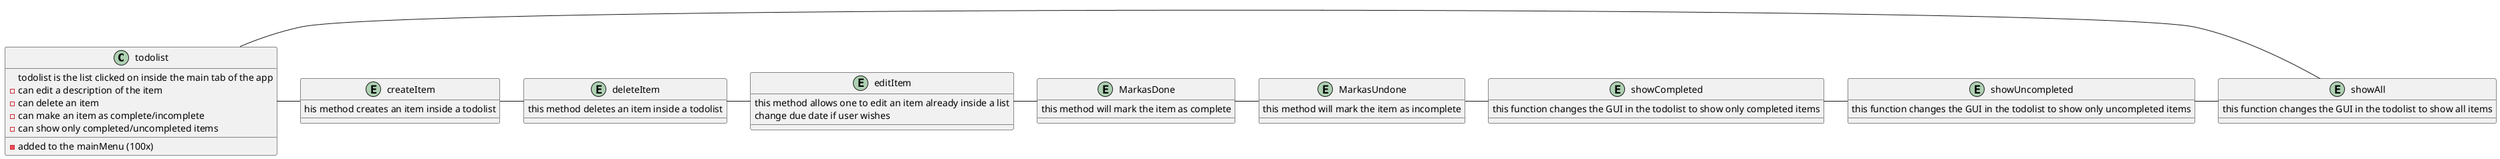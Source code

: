 @startuml
class todolist {
    todolist is the list clicked on inside the main tab of the app
    - added to the mainMenu (100x)
    - can edit a description of the item
    - can delete an item
    - can make an item as complete/incomplete
    - can show only completed/uncompleted items
}

entity createItem {
his method creates an item inside a todolist
}

entity deleteItem {
this method deletes an item inside a todolist
}

entity editItem {
this method allows one to edit an item already inside a list
change due date if user wishes
}

entity MarkasDone {
this method will mark the item as complete
}

entity MarkasUndone {
this method will mark the item as incomplete
}

entity showCompleted {
this function changes the GUI in the todolist to show only completed items
}

entity showUncompleted {
this function changes the GUI in the todolist to show only uncompleted items
}

entity showAll {
this function changes the GUI in the todolist to show all items
}

todolist - createItem
createItem - deleteItem
deleteItem - editItem
editItem - MarkasDone
MarkasDone - MarkasUndone
MarkasUndone - showCompleted
showCompleted - showUncompleted
showUncompleted - showAll
showAll - todolist
@enduml